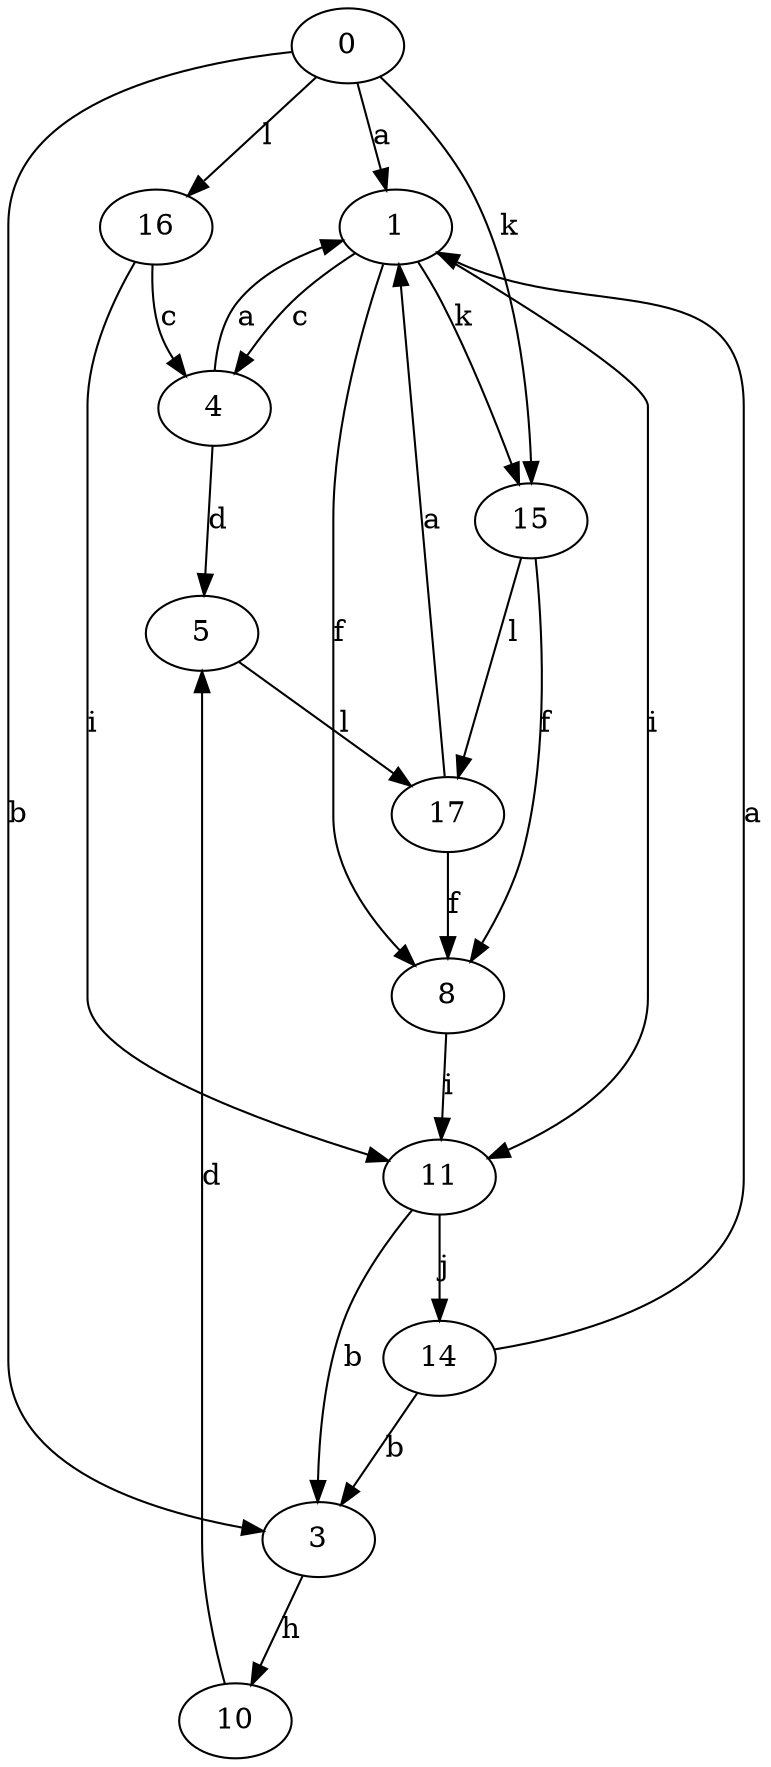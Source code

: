 strict digraph  {
1;
3;
4;
5;
8;
10;
11;
0;
14;
15;
16;
17;
1 -> 4  [label=c];
1 -> 8  [label=f];
1 -> 11  [label=i];
1 -> 15  [label=k];
3 -> 10  [label=h];
4 -> 1  [label=a];
4 -> 5  [label=d];
5 -> 17  [label=l];
8 -> 11  [label=i];
10 -> 5  [label=d];
11 -> 3  [label=b];
11 -> 14  [label=j];
0 -> 1  [label=a];
0 -> 3  [label=b];
0 -> 15  [label=k];
0 -> 16  [label=l];
14 -> 1  [label=a];
14 -> 3  [label=b];
15 -> 8  [label=f];
15 -> 17  [label=l];
16 -> 4  [label=c];
16 -> 11  [label=i];
17 -> 1  [label=a];
17 -> 8  [label=f];
}
